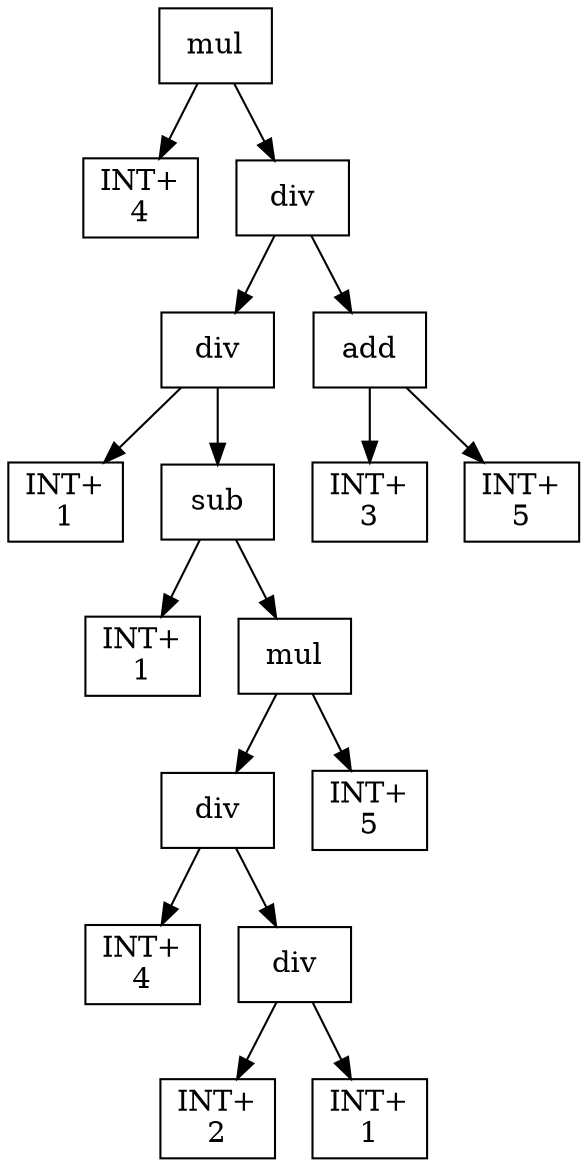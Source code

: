 digraph expr {
  node [shape=box];
  n1 [label="mul"];
  n2 [label="INT+\n4"];
  n3 [label="div"];
  n4 [label="div"];
  n5 [label="INT+\n1"];
  n6 [label="sub"];
  n7 [label="INT+\n1"];
  n8 [label="mul"];
  n9 [label="div"];
  n10 [label="INT+\n4"];
  n11 [label="div"];
  n12 [label="INT+\n2"];
  n13 [label="INT+\n1"];
  n11 -> n12;
  n11 -> n13;
  n9 -> n10;
  n9 -> n11;
  n14 [label="INT+\n5"];
  n8 -> n9;
  n8 -> n14;
  n6 -> n7;
  n6 -> n8;
  n4 -> n5;
  n4 -> n6;
  n15 [label="add"];
  n16 [label="INT+\n3"];
  n17 [label="INT+\n5"];
  n15 -> n16;
  n15 -> n17;
  n3 -> n4;
  n3 -> n15;
  n1 -> n2;
  n1 -> n3;
}